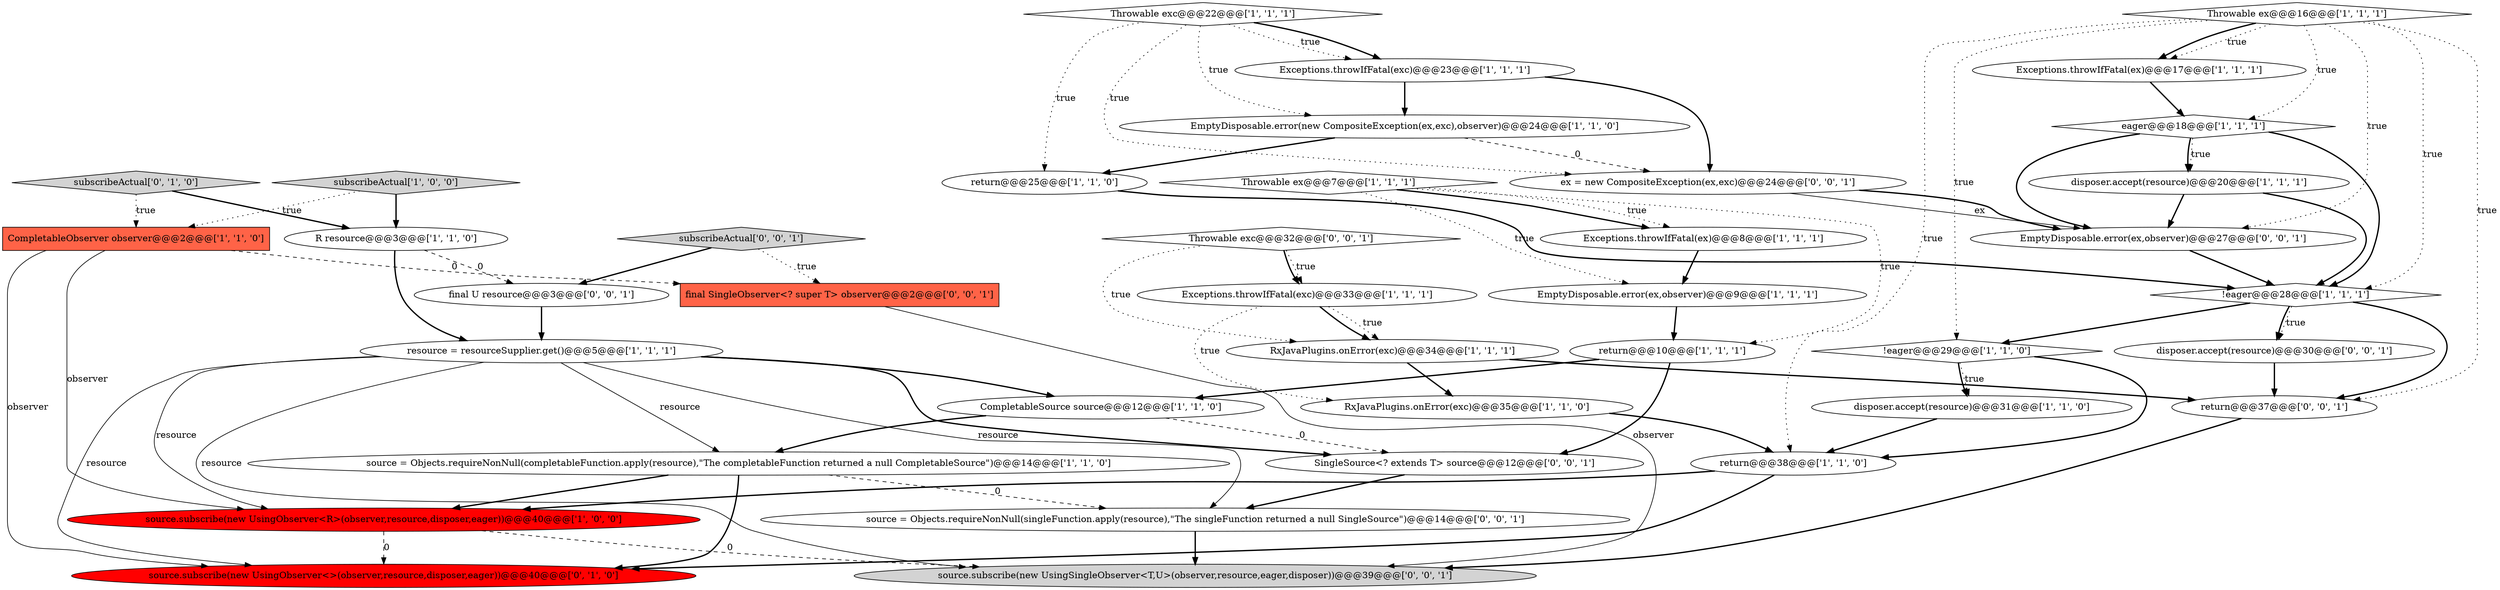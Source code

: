 digraph {
9 [style = filled, label = "return@@@10@@@['1', '1', '1']", fillcolor = white, shape = ellipse image = "AAA0AAABBB1BBB"];
3 [style = filled, label = "disposer.accept(resource)@@@31@@@['1', '1', '0']", fillcolor = white, shape = ellipse image = "AAA0AAABBB1BBB"];
32 [style = filled, label = "EmptyDisposable.error(ex,observer)@@@27@@@['0', '0', '1']", fillcolor = white, shape = ellipse image = "AAA0AAABBB3BBB"];
34 [style = filled, label = "source.subscribe(new UsingSingleObserver<T,U>(observer,resource,eager,disposer))@@@39@@@['0', '0', '1']", fillcolor = lightgray, shape = ellipse image = "AAA0AAABBB3BBB"];
5 [style = filled, label = "Throwable ex@@@16@@@['1', '1', '1']", fillcolor = white, shape = diamond image = "AAA0AAABBB1BBB"];
16 [style = filled, label = "Exceptions.throwIfFatal(exc)@@@33@@@['1', '1', '1']", fillcolor = white, shape = ellipse image = "AAA0AAABBB1BBB"];
28 [style = filled, label = "SingleSource<? extends T> source@@@12@@@['0', '0', '1']", fillcolor = white, shape = ellipse image = "AAA0AAABBB3BBB"];
38 [style = filled, label = "subscribeActual['0', '0', '1']", fillcolor = lightgray, shape = diamond image = "AAA0AAABBB3BBB"];
8 [style = filled, label = "Exceptions.throwIfFatal(ex)@@@17@@@['1', '1', '1']", fillcolor = white, shape = ellipse image = "AAA0AAABBB1BBB"];
20 [style = filled, label = "R resource@@@3@@@['1', '1', '0']", fillcolor = white, shape = ellipse image = "AAA0AAABBB1BBB"];
31 [style = filled, label = "source = Objects.requireNonNull(singleFunction.apply(resource),\"The singleFunction returned a null SingleSource\")@@@14@@@['0', '0', '1']", fillcolor = white, shape = ellipse image = "AAA0AAABBB3BBB"];
13 [style = filled, label = "EmptyDisposable.error(ex,observer)@@@9@@@['1', '1', '1']", fillcolor = white, shape = ellipse image = "AAA0AAABBB1BBB"];
17 [style = filled, label = "Throwable exc@@@22@@@['1', '1', '1']", fillcolor = white, shape = diamond image = "AAA0AAABBB1BBB"];
36 [style = filled, label = "final U resource@@@3@@@['0', '0', '1']", fillcolor = white, shape = ellipse image = "AAA0AAABBB3BBB"];
33 [style = filled, label = "ex = new CompositeException(ex,exc)@@@24@@@['0', '0', '1']", fillcolor = white, shape = ellipse image = "AAA0AAABBB3BBB"];
11 [style = filled, label = "CompletableSource source@@@12@@@['1', '1', '0']", fillcolor = white, shape = ellipse image = "AAA0AAABBB1BBB"];
35 [style = filled, label = "final SingleObserver<? super T> observer@@@2@@@['0', '0', '1']", fillcolor = tomato, shape = box image = "AAA0AAABBB3BBB"];
10 [style = filled, label = "!eager@@@28@@@['1', '1', '1']", fillcolor = white, shape = diamond image = "AAA0AAABBB1BBB"];
6 [style = filled, label = "return@@@25@@@['1', '1', '0']", fillcolor = white, shape = ellipse image = "AAA0AAABBB1BBB"];
18 [style = filled, label = "!eager@@@29@@@['1', '1', '0']", fillcolor = white, shape = diamond image = "AAA0AAABBB1BBB"];
27 [style = filled, label = "source.subscribe(new UsingObserver<>(observer,resource,disposer,eager))@@@40@@@['0', '1', '0']", fillcolor = red, shape = ellipse image = "AAA1AAABBB2BBB"];
30 [style = filled, label = "return@@@37@@@['0', '0', '1']", fillcolor = white, shape = ellipse image = "AAA0AAABBB3BBB"];
24 [style = filled, label = "EmptyDisposable.error(new CompositeException(ex,exc),observer)@@@24@@@['1', '1', '0']", fillcolor = white, shape = ellipse image = "AAA0AAABBB1BBB"];
19 [style = filled, label = "source = Objects.requireNonNull(completableFunction.apply(resource),\"The completableFunction returned a null CompletableSource\")@@@14@@@['1', '1', '0']", fillcolor = white, shape = ellipse image = "AAA0AAABBB1BBB"];
7 [style = filled, label = "CompletableObserver observer@@@2@@@['1', '1', '0']", fillcolor = tomato, shape = box image = "AAA0AAABBB1BBB"];
23 [style = filled, label = "RxJavaPlugins.onError(exc)@@@34@@@['1', '1', '1']", fillcolor = white, shape = ellipse image = "AAA0AAABBB1BBB"];
29 [style = filled, label = "disposer.accept(resource)@@@30@@@['0', '0', '1']", fillcolor = white, shape = ellipse image = "AAA0AAABBB3BBB"];
0 [style = filled, label = "disposer.accept(resource)@@@20@@@['1', '1', '1']", fillcolor = white, shape = ellipse image = "AAA0AAABBB1BBB"];
21 [style = filled, label = "return@@@38@@@['1', '1', '0']", fillcolor = white, shape = ellipse image = "AAA0AAABBB1BBB"];
26 [style = filled, label = "subscribeActual['0', '1', '0']", fillcolor = lightgray, shape = diamond image = "AAA0AAABBB2BBB"];
12 [style = filled, label = "RxJavaPlugins.onError(exc)@@@35@@@['1', '1', '0']", fillcolor = white, shape = ellipse image = "AAA0AAABBB1BBB"];
4 [style = filled, label = "Exceptions.throwIfFatal(ex)@@@8@@@['1', '1', '1']", fillcolor = white, shape = ellipse image = "AAA0AAABBB1BBB"];
15 [style = filled, label = "Throwable ex@@@7@@@['1', '1', '1']", fillcolor = white, shape = diamond image = "AAA0AAABBB1BBB"];
2 [style = filled, label = "eager@@@18@@@['1', '1', '1']", fillcolor = white, shape = diamond image = "AAA0AAABBB1BBB"];
22 [style = filled, label = "source.subscribe(new UsingObserver<R>(observer,resource,disposer,eager))@@@40@@@['1', '0', '0']", fillcolor = red, shape = ellipse image = "AAA1AAABBB1BBB"];
14 [style = filled, label = "Exceptions.throwIfFatal(exc)@@@23@@@['1', '1', '1']", fillcolor = white, shape = ellipse image = "AAA0AAABBB1BBB"];
37 [style = filled, label = "Throwable exc@@@32@@@['0', '0', '1']", fillcolor = white, shape = diamond image = "AAA0AAABBB3BBB"];
1 [style = filled, label = "subscribeActual['1', '0', '0']", fillcolor = lightgray, shape = diamond image = "AAA0AAABBB1BBB"];
25 [style = filled, label = "resource = resourceSupplier.get()@@@5@@@['1', '1', '1']", fillcolor = white, shape = ellipse image = "AAA0AAABBB1BBB"];
14->24 [style = bold, label=""];
18->3 [style = bold, label=""];
9->11 [style = bold, label=""];
5->18 [style = dotted, label="true"];
29->30 [style = bold, label=""];
17->6 [style = dotted, label="true"];
33->32 [style = solid, label="ex"];
5->32 [style = dotted, label="true"];
17->14 [style = dotted, label="true"];
1->20 [style = bold, label=""];
22->34 [style = dashed, label="0"];
10->29 [style = dotted, label="true"];
15->9 [style = dotted, label="true"];
35->34 [style = solid, label="observer"];
17->14 [style = bold, label=""];
7->22 [style = solid, label="observer"];
7->35 [style = dashed, label="0"];
18->3 [style = dotted, label="true"];
23->12 [style = bold, label=""];
2->32 [style = bold, label=""];
25->28 [style = bold, label=""];
2->0 [style = dotted, label="true"];
23->30 [style = bold, label=""];
24->33 [style = dashed, label="0"];
12->21 [style = bold, label=""];
30->34 [style = bold, label=""];
20->25 [style = bold, label=""];
32->10 [style = bold, label=""];
15->13 [style = dotted, label="true"];
36->25 [style = bold, label=""];
21->22 [style = bold, label=""];
5->30 [style = dotted, label="true"];
7->27 [style = solid, label="observer"];
5->8 [style = dotted, label="true"];
19->22 [style = bold, label=""];
17->33 [style = dotted, label="true"];
37->16 [style = bold, label=""];
26->20 [style = bold, label=""];
26->7 [style = dotted, label="true"];
10->18 [style = bold, label=""];
21->27 [style = bold, label=""];
5->10 [style = dotted, label="true"];
28->31 [style = bold, label=""];
4->13 [style = bold, label=""];
22->27 [style = dashed, label="0"];
16->23 [style = bold, label=""];
2->10 [style = bold, label=""];
31->34 [style = bold, label=""];
9->28 [style = bold, label=""];
2->0 [style = bold, label=""];
8->2 [style = bold, label=""];
6->10 [style = bold, label=""];
3->21 [style = bold, label=""];
33->32 [style = bold, label=""];
5->21 [style = dotted, label="true"];
13->9 [style = bold, label=""];
18->21 [style = bold, label=""];
0->32 [style = bold, label=""];
10->30 [style = bold, label=""];
17->24 [style = dotted, label="true"];
37->16 [style = dotted, label="true"];
5->2 [style = dotted, label="true"];
19->31 [style = dashed, label="0"];
25->31 [style = solid, label="resource"];
5->8 [style = bold, label=""];
16->12 [style = dotted, label="true"];
38->36 [style = bold, label=""];
25->27 [style = solid, label="resource"];
25->19 [style = solid, label="resource"];
11->19 [style = bold, label=""];
16->23 [style = dotted, label="true"];
25->22 [style = solid, label="resource"];
14->33 [style = bold, label=""];
15->4 [style = dotted, label="true"];
1->7 [style = dotted, label="true"];
11->28 [style = dashed, label="0"];
0->10 [style = bold, label=""];
10->29 [style = bold, label=""];
20->36 [style = dashed, label="0"];
25->11 [style = bold, label=""];
38->35 [style = dotted, label="true"];
19->27 [style = bold, label=""];
15->4 [style = bold, label=""];
37->23 [style = dotted, label="true"];
24->6 [style = bold, label=""];
25->34 [style = solid, label="resource"];
}
